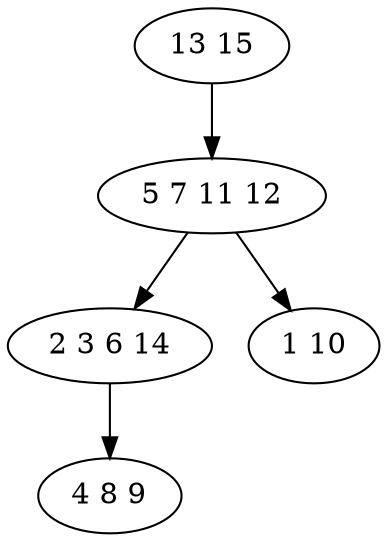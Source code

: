 digraph true_tree {
	"0" -> "1"
	"1" -> "2"
	"1" -> "3"
	"2" -> "4"
	"0" [label="13 15"];
	"1" [label="5 7 11 12"];
	"2" [label="2 3 6 14"];
	"3" [label="1 10"];
	"4" [label="4 8 9"];
}
